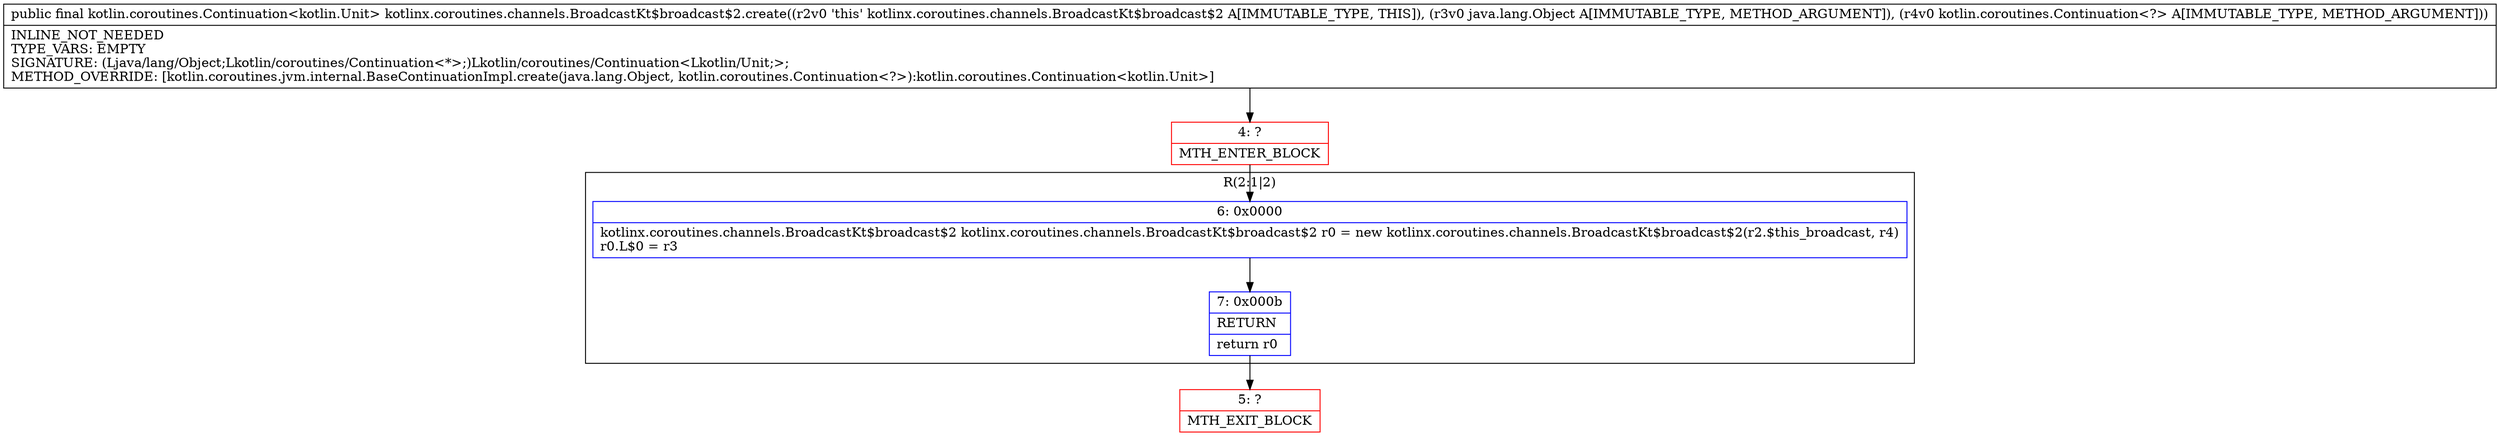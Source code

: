 digraph "CFG forkotlinx.coroutines.channels.BroadcastKt$broadcast$2.create(Ljava\/lang\/Object;Lkotlin\/coroutines\/Continuation;)Lkotlin\/coroutines\/Continuation;" {
subgraph cluster_Region_572851184 {
label = "R(2:1|2)";
node [shape=record,color=blue];
Node_6 [shape=record,label="{6\:\ 0x0000|kotlinx.coroutines.channels.BroadcastKt$broadcast$2 kotlinx.coroutines.channels.BroadcastKt$broadcast$2 r0 = new kotlinx.coroutines.channels.BroadcastKt$broadcast$2(r2.$this_broadcast, r4)\lr0.L$0 = r3\l}"];
Node_7 [shape=record,label="{7\:\ 0x000b|RETURN\l|return r0\l}"];
}
Node_4 [shape=record,color=red,label="{4\:\ ?|MTH_ENTER_BLOCK\l}"];
Node_5 [shape=record,color=red,label="{5\:\ ?|MTH_EXIT_BLOCK\l}"];
MethodNode[shape=record,label="{public final kotlin.coroutines.Continuation\<kotlin.Unit\> kotlinx.coroutines.channels.BroadcastKt$broadcast$2.create((r2v0 'this' kotlinx.coroutines.channels.BroadcastKt$broadcast$2 A[IMMUTABLE_TYPE, THIS]), (r3v0 java.lang.Object A[IMMUTABLE_TYPE, METHOD_ARGUMENT]), (r4v0 kotlin.coroutines.Continuation\<?\> A[IMMUTABLE_TYPE, METHOD_ARGUMENT]))  | INLINE_NOT_NEEDED\lTYPE_VARS: EMPTY\lSIGNATURE: (Ljava\/lang\/Object;Lkotlin\/coroutines\/Continuation\<*\>;)Lkotlin\/coroutines\/Continuation\<Lkotlin\/Unit;\>;\lMETHOD_OVERRIDE: [kotlin.coroutines.jvm.internal.BaseContinuationImpl.create(java.lang.Object, kotlin.coroutines.Continuation\<?\>):kotlin.coroutines.Continuation\<kotlin.Unit\>]\l}"];
MethodNode -> Node_4;Node_6 -> Node_7;
Node_7 -> Node_5;
Node_4 -> Node_6;
}

